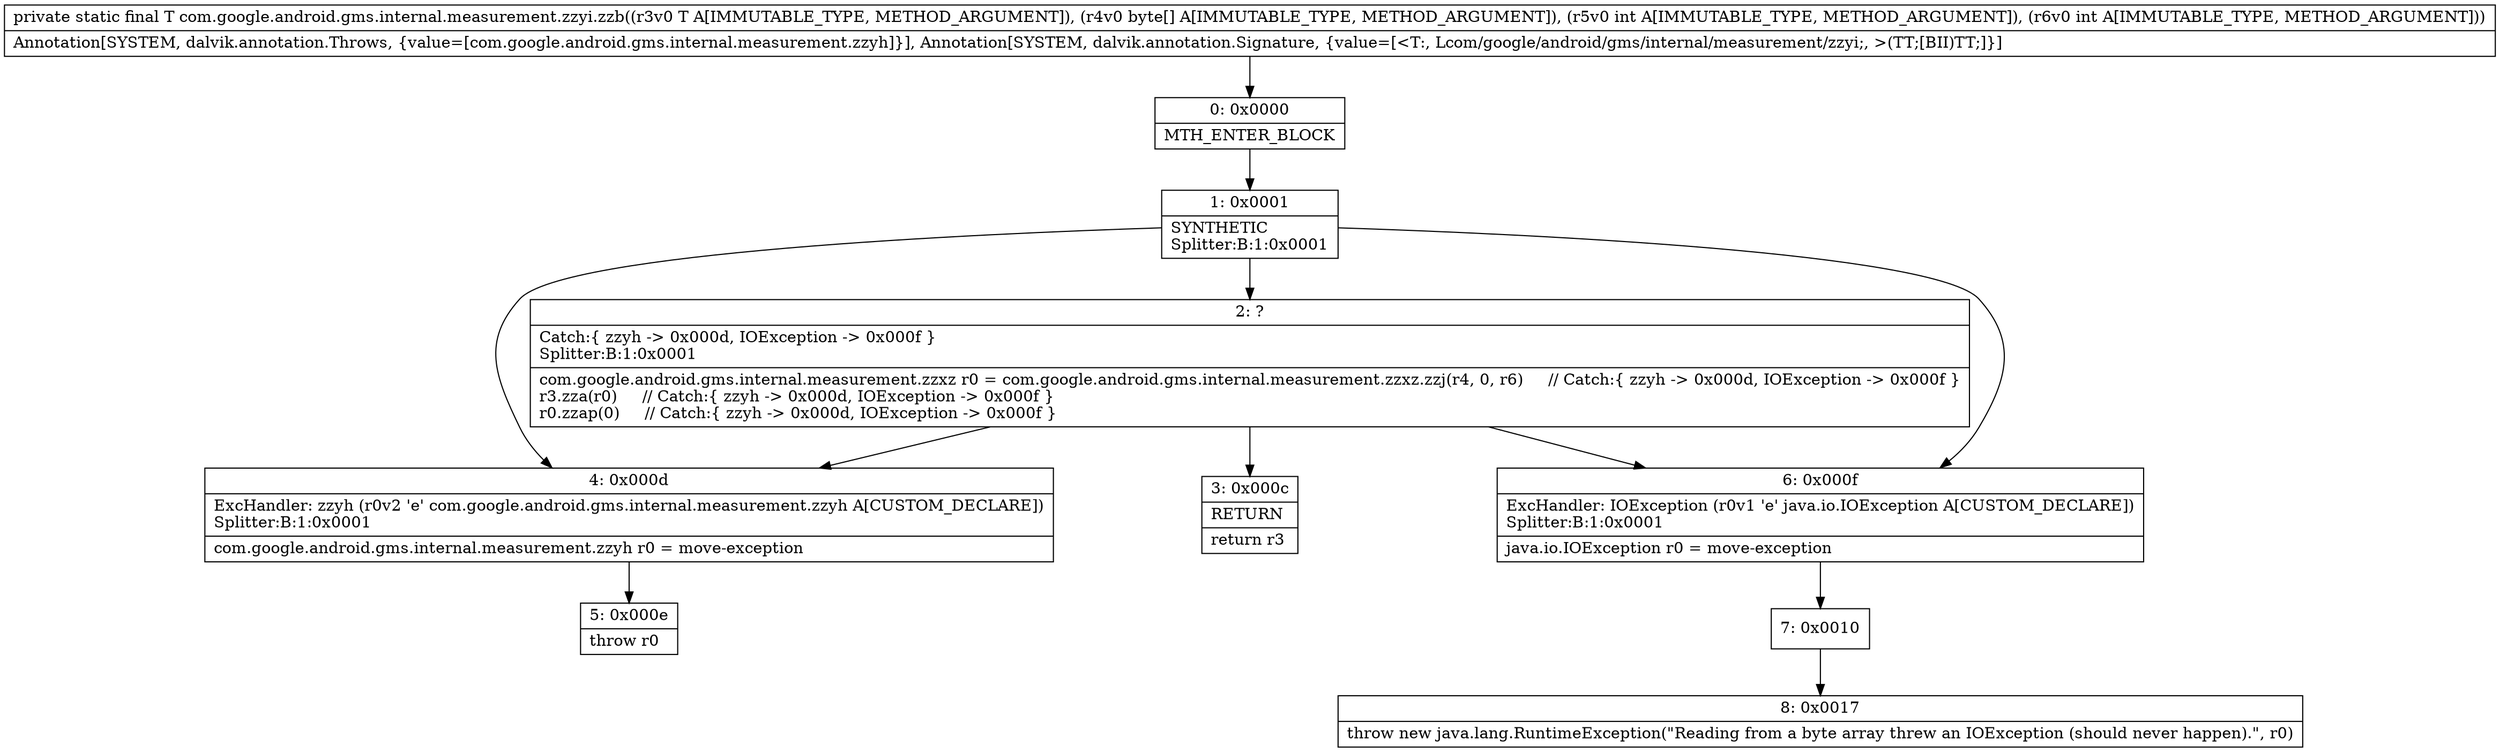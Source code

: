 digraph "CFG forcom.google.android.gms.internal.measurement.zzyi.zzb(Lcom\/google\/android\/gms\/internal\/measurement\/zzyi;[BII)Lcom\/google\/android\/gms\/internal\/measurement\/zzyi;" {
Node_0 [shape=record,label="{0\:\ 0x0000|MTH_ENTER_BLOCK\l}"];
Node_1 [shape=record,label="{1\:\ 0x0001|SYNTHETIC\lSplitter:B:1:0x0001\l}"];
Node_2 [shape=record,label="{2\:\ ?|Catch:\{ zzyh \-\> 0x000d, IOException \-\> 0x000f \}\lSplitter:B:1:0x0001\l|com.google.android.gms.internal.measurement.zzxz r0 = com.google.android.gms.internal.measurement.zzxz.zzj(r4, 0, r6)     \/\/ Catch:\{ zzyh \-\> 0x000d, IOException \-\> 0x000f \}\lr3.zza(r0)     \/\/ Catch:\{ zzyh \-\> 0x000d, IOException \-\> 0x000f \}\lr0.zzap(0)     \/\/ Catch:\{ zzyh \-\> 0x000d, IOException \-\> 0x000f \}\l}"];
Node_3 [shape=record,label="{3\:\ 0x000c|RETURN\l|return r3\l}"];
Node_4 [shape=record,label="{4\:\ 0x000d|ExcHandler: zzyh (r0v2 'e' com.google.android.gms.internal.measurement.zzyh A[CUSTOM_DECLARE])\lSplitter:B:1:0x0001\l|com.google.android.gms.internal.measurement.zzyh r0 = move\-exception\l}"];
Node_5 [shape=record,label="{5\:\ 0x000e|throw r0\l}"];
Node_6 [shape=record,label="{6\:\ 0x000f|ExcHandler: IOException (r0v1 'e' java.io.IOException A[CUSTOM_DECLARE])\lSplitter:B:1:0x0001\l|java.io.IOException r0 = move\-exception\l}"];
Node_7 [shape=record,label="{7\:\ 0x0010}"];
Node_8 [shape=record,label="{8\:\ 0x0017|throw new java.lang.RuntimeException(\"Reading from a byte array threw an IOException (should never happen).\", r0)\l}"];
MethodNode[shape=record,label="{private static final T com.google.android.gms.internal.measurement.zzyi.zzb((r3v0 T A[IMMUTABLE_TYPE, METHOD_ARGUMENT]), (r4v0 byte[] A[IMMUTABLE_TYPE, METHOD_ARGUMENT]), (r5v0 int A[IMMUTABLE_TYPE, METHOD_ARGUMENT]), (r6v0 int A[IMMUTABLE_TYPE, METHOD_ARGUMENT]))  | Annotation[SYSTEM, dalvik.annotation.Throws, \{value=[com.google.android.gms.internal.measurement.zzyh]\}], Annotation[SYSTEM, dalvik.annotation.Signature, \{value=[\<T:, Lcom\/google\/android\/gms\/internal\/measurement\/zzyi;, \>(TT;[BII)TT;]\}]\l}"];
MethodNode -> Node_0;
Node_0 -> Node_1;
Node_1 -> Node_2;
Node_1 -> Node_4;
Node_1 -> Node_6;
Node_2 -> Node_3;
Node_2 -> Node_4;
Node_2 -> Node_6;
Node_4 -> Node_5;
Node_6 -> Node_7;
Node_7 -> Node_8;
}

